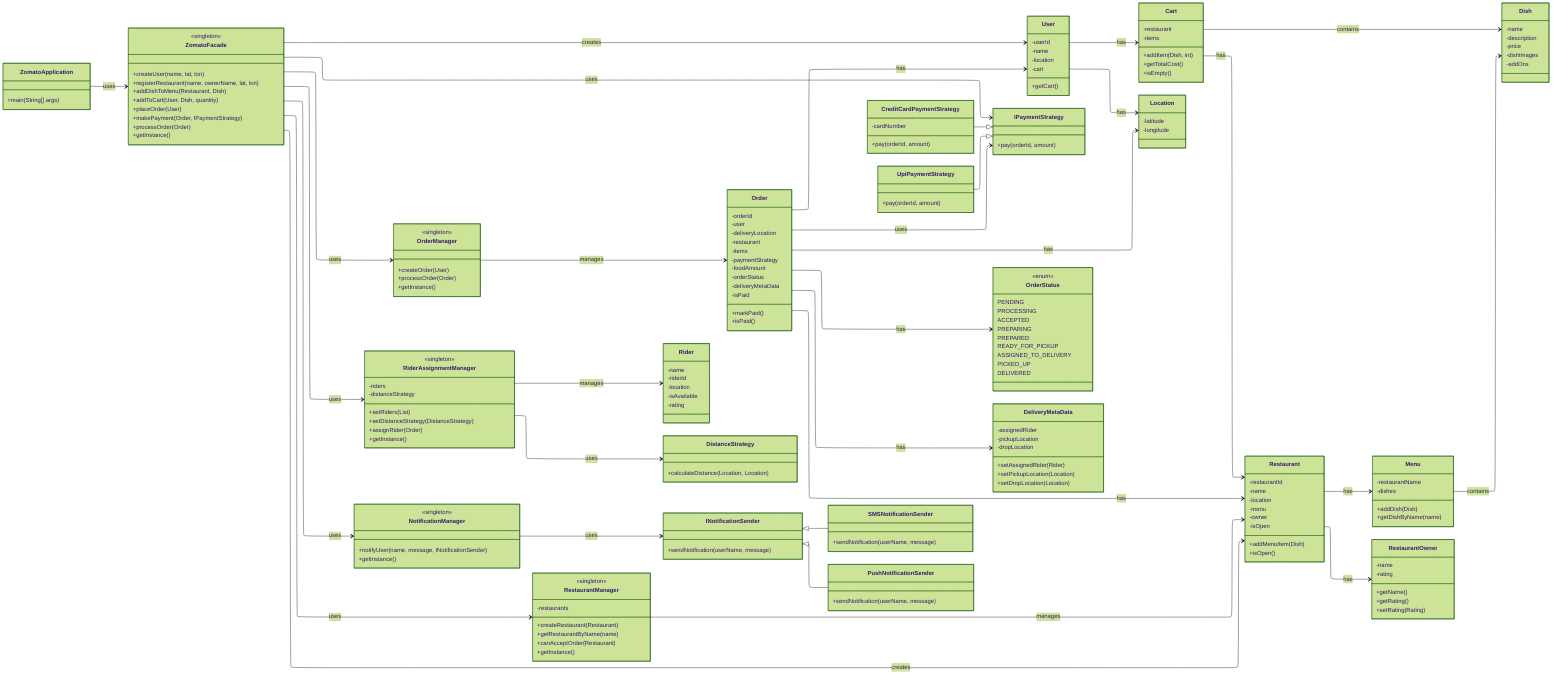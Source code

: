 ---
config:
  layout: elk
  look: classic
  theme: forest
---
classDiagram
direction LR
    class ZomatoApplication {
	    +main(String[] args)
    }
    class ZomatoFacade {
	    +createUser(name, lat, lon)
	    +registerRestaurant(name, ownerName, lat, lon)
	    +addDishToMenu(Restaurant, Dish)
	    +addToCart(User, Dish, quantity)
	    +placeOrder(User)
	    +makePayment(Order, IPaymentStrategy)
	    +processOrder(Order)
	    +getInstance()
    }
    class User {
	    -userId
	    -name
	    -location
	    -cart
	    +getCart()
    }
    class Cart {
	    -restaurant
	    -items
	    +addItem(Dish, int)
	    +getTotalCost()
	    +isEmpty()
    }
    class Restaurant {
	    -restaurantId
	    -name
	    -location
	    -menu
	    -owner
	    -isOpen
	    +addMenuItem(Dish)
	    +isOpen()
    }
    class Menu {
	    -restaurantName
	    -dishes
	    +addDish(Dish)
	    +getDishByName(name)
    }
    class Dish {
	    -name
	    -description
	    -price
	    -dishImages
	    -addOns
    }
    class Order {
	    -orderId
	    -user
	    -deliveryLocation
	    -restaurant
	    -items
	    -paymentStrategy
	    -foodAmount
	    -orderStatus
	    -deliveryMetaData
	    -isPaid
	    +markPaid()
	    +isPaid()
    }
    class Location {
	    -latitude
	    -longitude
    }
    class RestaurantOwner {
	    -name
	    -rating
	    +getName()
	    +getRating()
	    +setRating(Rating)
    }
    class Rider {
	    -name
	    -riderId
	    -location
	    -isAvailable
	    -rating
    }
    class RestaurantManager {
	    -restaurants
	    +createRestaurant(Restaurant)
	    +getRestaurantByName(name)
	    +canAcceptOrder(Restaurant)
	    +getInstance()
    }
    class OrderManager {
	    +createOrder(User)
	    +processOrder(Order)
	    +getInstance()
    }
    class RiderAssignmentManager {
	    -riders
	    -distanceStrategy
	    +setRiders(List)
	    +setDistanceStrategy(DistanceStrategy)
	    +assignRider(Order)
	    +getInstance()
    }
    class DistanceStrategy {
	    +calculateDistance(Location, Location)
    }
    class IPaymentStrategy {
	    +pay(orderId, amount)
    }
    class CreditCardPaymentStrategy {
	    -cardNumber
	    +pay(orderId, amount)
    }
    class UpiPaymentStrategy {
	    +pay(orderId, amount)
    }
    class NotificationManager {
	    +notifyUser(name, message, INotificationSender)
	    +getInstance()
    }
    class INotificationSender {
	    +sendNotification(userName, message)
    }
    class SMSNotificationSender {
	    +sendNotification(userName, message)
    }
    class PushNotificationSender {
	    +sendNotification(userName, message)
    }
    class OrderStatus {
	    PENDING
	    PROCESSING
	    ACCEPTED
	    PREPARING
	    PREPARED
	    READY_FOR_PICKUP
	    ASSIGNED_TO_DELIVERY
	    PICKED_UP
	    DELIVERED
    }
    class DeliveryMetaData {
	    -assignedRider
	    -pickupLocation
	    -dropLocation
	    +setAssignedRider(Rider)
	    +setPickupLocation(Location)
	    +setDropLocation(Location)
    }

	<<singleton>> ZomatoFacade
	<<singleton>> RestaurantManager
	<<singleton>> OrderManager
	<<singleton>> RiderAssignmentManager
	<<singleton>> NotificationManager
	<<enum>> OrderStatus

    CreditCardPaymentStrategy --|> IPaymentStrategy
    UpiPaymentStrategy --|> IPaymentStrategy
    INotificationSender <|-- PushNotificationSender
    INotificationSender <|-- SMSNotificationSender
    ZomatoApplication --> ZomatoFacade : uses
    ZomatoFacade --> User : creates
    ZomatoFacade --> Restaurant : creates
    ZomatoFacade --> RestaurantManager : uses
    ZomatoFacade --> OrderManager : uses
    ZomatoFacade --> RiderAssignmentManager : uses
    ZomatoFacade --> NotificationManager : uses
    ZomatoFacade --> IPaymentStrategy : uses
    User --> Cart : has
    User --> Location : has
    Cart --> Restaurant : has
    Cart --> Dish : contains
    Restaurant --> Menu : has
    Restaurant --> RestaurantOwner : has
    Menu --> Dish : contains
    Order --> User : has
    Order --> Restaurant : has
    Order --> Location : has
    Order --> IPaymentStrategy : uses
    Order --> OrderStatus : has
    Order --> DeliveryMetaData : has
    OrderManager --> Order : manages
    RestaurantManager --> Restaurant : manages
    RiderAssignmentManager --> Rider : manages
    RiderAssignmentManager --> DistanceStrategy : uses
    NotificationManager --> INotificationSender : uses